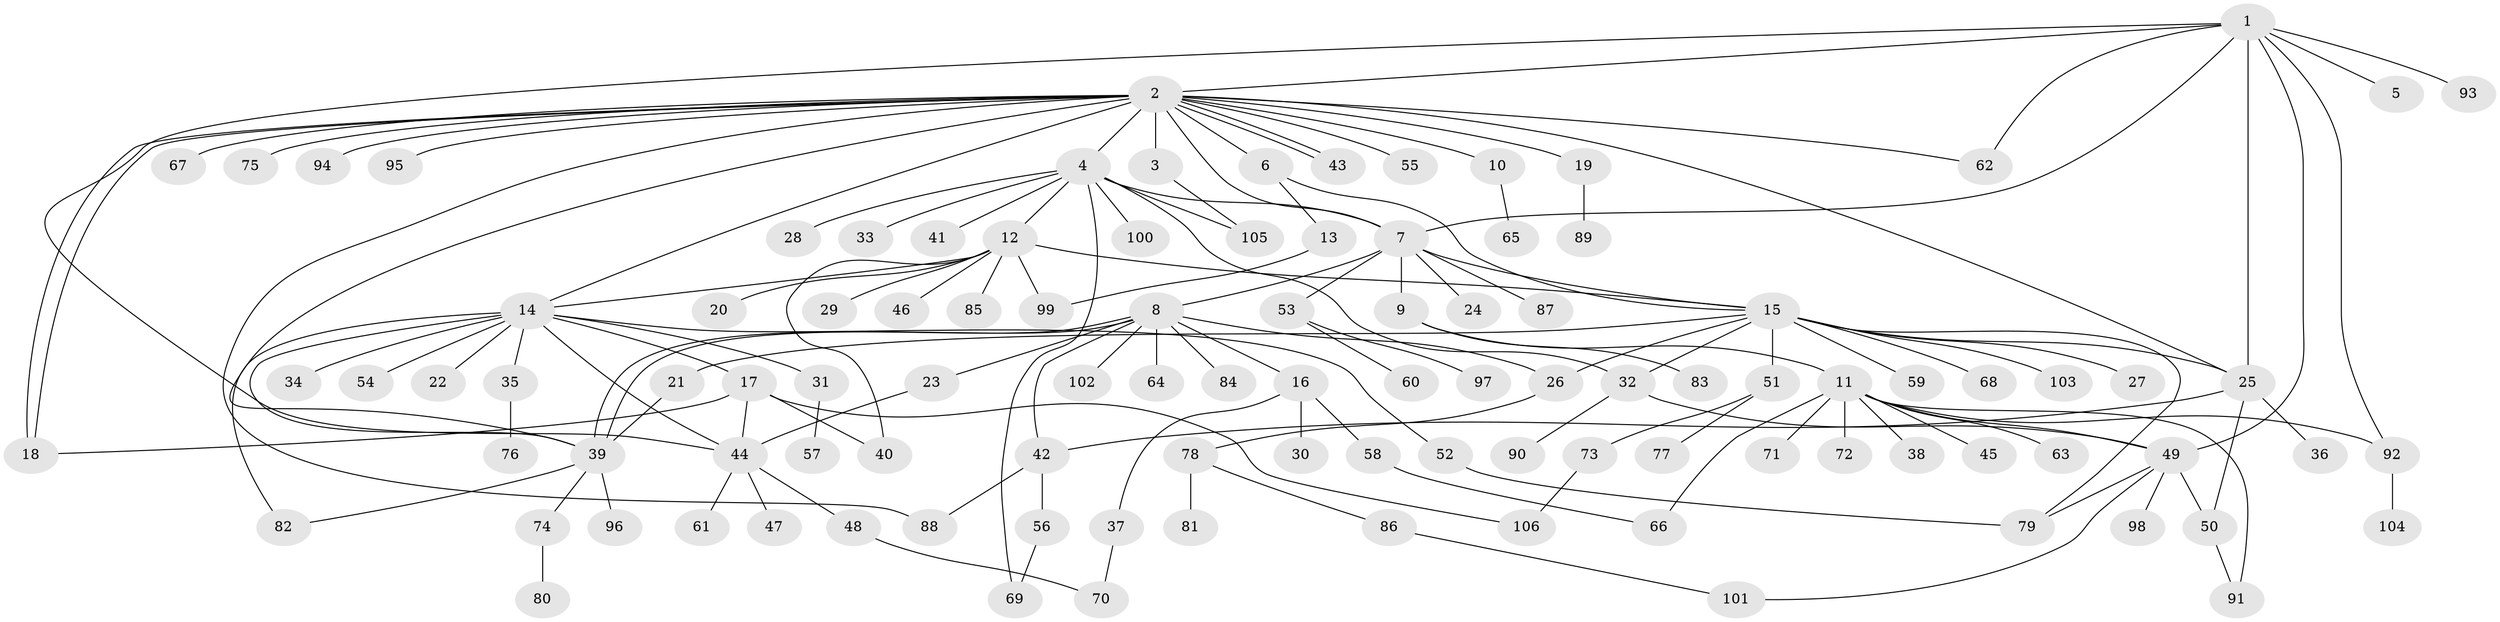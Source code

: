// coarse degree distribution, {13: 0.0125, 20: 0.0125, 2: 0.225, 9: 0.025, 1: 0.525, 3: 0.0875, 8: 0.025, 14: 0.025, 11: 0.025, 5: 0.025, 4: 0.0125}
// Generated by graph-tools (version 1.1) at 2025/51/02/27/25 19:51:57]
// undirected, 106 vertices, 143 edges
graph export_dot {
graph [start="1"]
  node [color=gray90,style=filled];
  1;
  2;
  3;
  4;
  5;
  6;
  7;
  8;
  9;
  10;
  11;
  12;
  13;
  14;
  15;
  16;
  17;
  18;
  19;
  20;
  21;
  22;
  23;
  24;
  25;
  26;
  27;
  28;
  29;
  30;
  31;
  32;
  33;
  34;
  35;
  36;
  37;
  38;
  39;
  40;
  41;
  42;
  43;
  44;
  45;
  46;
  47;
  48;
  49;
  50;
  51;
  52;
  53;
  54;
  55;
  56;
  57;
  58;
  59;
  60;
  61;
  62;
  63;
  64;
  65;
  66;
  67;
  68;
  69;
  70;
  71;
  72;
  73;
  74;
  75;
  76;
  77;
  78;
  79;
  80;
  81;
  82;
  83;
  84;
  85;
  86;
  87;
  88;
  89;
  90;
  91;
  92;
  93;
  94;
  95;
  96;
  97;
  98;
  99;
  100;
  101;
  102;
  103;
  104;
  105;
  106;
  1 -- 2;
  1 -- 5;
  1 -- 7;
  1 -- 25;
  1 -- 44;
  1 -- 49;
  1 -- 62;
  1 -- 92;
  1 -- 93;
  2 -- 3;
  2 -- 4;
  2 -- 6;
  2 -- 7;
  2 -- 10;
  2 -- 14;
  2 -- 18;
  2 -- 18;
  2 -- 19;
  2 -- 25;
  2 -- 39;
  2 -- 43;
  2 -- 43;
  2 -- 55;
  2 -- 62;
  2 -- 67;
  2 -- 75;
  2 -- 88;
  2 -- 94;
  2 -- 95;
  3 -- 105;
  4 -- 7;
  4 -- 12;
  4 -- 28;
  4 -- 32;
  4 -- 33;
  4 -- 41;
  4 -- 69;
  4 -- 100;
  4 -- 105;
  6 -- 13;
  6 -- 15;
  7 -- 8;
  7 -- 9;
  7 -- 15;
  7 -- 24;
  7 -- 53;
  7 -- 87;
  8 -- 16;
  8 -- 23;
  8 -- 26;
  8 -- 39;
  8 -- 39;
  8 -- 42;
  8 -- 64;
  8 -- 84;
  8 -- 102;
  9 -- 11;
  9 -- 83;
  10 -- 65;
  11 -- 38;
  11 -- 45;
  11 -- 49;
  11 -- 63;
  11 -- 66;
  11 -- 71;
  11 -- 72;
  11 -- 91;
  11 -- 92;
  12 -- 14;
  12 -- 15;
  12 -- 20;
  12 -- 29;
  12 -- 40;
  12 -- 46;
  12 -- 85;
  12 -- 99;
  13 -- 99;
  14 -- 17;
  14 -- 22;
  14 -- 31;
  14 -- 34;
  14 -- 35;
  14 -- 39;
  14 -- 44;
  14 -- 52;
  14 -- 54;
  14 -- 82;
  15 -- 21;
  15 -- 25;
  15 -- 26;
  15 -- 27;
  15 -- 32;
  15 -- 51;
  15 -- 59;
  15 -- 68;
  15 -- 79;
  15 -- 103;
  16 -- 30;
  16 -- 37;
  16 -- 58;
  17 -- 18;
  17 -- 40;
  17 -- 44;
  17 -- 106;
  19 -- 89;
  21 -- 39;
  23 -- 44;
  25 -- 36;
  25 -- 42;
  25 -- 50;
  26 -- 78;
  31 -- 57;
  32 -- 49;
  32 -- 90;
  35 -- 76;
  37 -- 70;
  39 -- 74;
  39 -- 82;
  39 -- 96;
  42 -- 56;
  42 -- 88;
  44 -- 47;
  44 -- 48;
  44 -- 61;
  48 -- 70;
  49 -- 50;
  49 -- 79;
  49 -- 98;
  49 -- 101;
  50 -- 91;
  51 -- 73;
  51 -- 77;
  52 -- 79;
  53 -- 60;
  53 -- 97;
  56 -- 69;
  58 -- 66;
  73 -- 106;
  74 -- 80;
  78 -- 81;
  78 -- 86;
  86 -- 101;
  92 -- 104;
}
